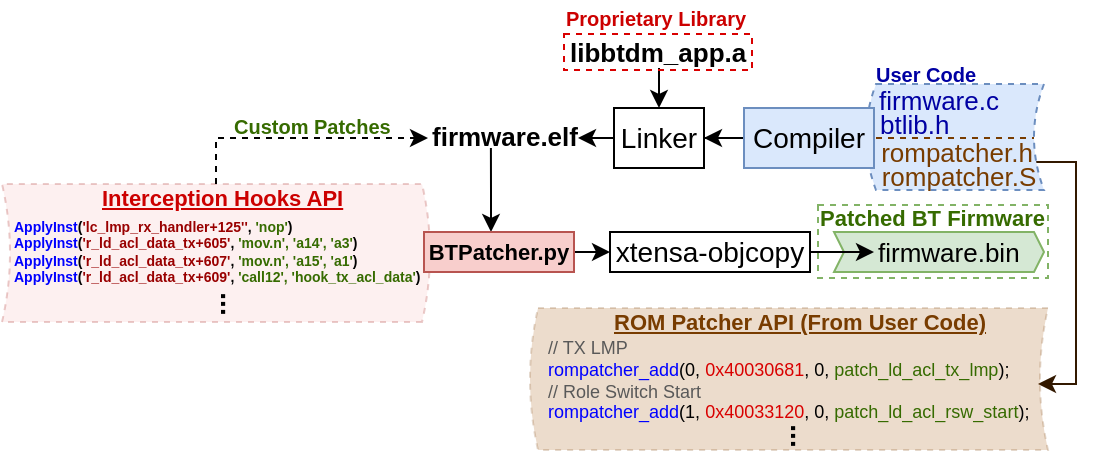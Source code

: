 <mxfile version="16.5.1" type="device"><diagram id="_qQjVdIs16Scj6uenGZk" name="Page-1"><mxGraphModel dx="1543" dy="450" grid="1" gridSize="1" guides="1" tooltips="1" connect="1" arrows="1" fold="1" page="1" pageScale="1" pageWidth="827" pageHeight="1169" math="0" shadow="0"><root><mxCell id="0"/><mxCell id="1" parent="0"/><mxCell id="JqOY526T_nfbIQSiFyCg-20" value="" style="endArrow=classic;html=1;rounded=0;fontSize=10;fontColor=#331900;edgeStyle=orthogonalEdgeStyle;strokeColor=#331900;exitX=0.943;exitY=0.15;exitDx=0;exitDy=0;exitPerimeter=0;" parent="1" edge="1" source="WKz0ekPrfXlPYnhHu_6_-7"><mxGeometry width="50" height="50" relative="1" as="geometry"><mxPoint x="505" y="285" as="sourcePoint"/><mxPoint x="507" y="408" as="targetPoint"/><Array as="points"><mxPoint x="526" y="297"/><mxPoint x="526" y="408"/></Array></mxGeometry></mxCell><mxCell id="JqOY526T_nfbIQSiFyCg-18" value="" style="shape=dataStorage;whiteSpace=wrap;html=1;fixedSize=1;fontSize=14;size=4;fillColor=#A15000;strokeColor=#783C00;dashed=1;rotation=-180;opacity=20;direction=west;" parent="1" vertex="1"><mxGeometry x="253" y="370" width="259" height="71" as="geometry"/></mxCell><mxCell id="BEs6Hhu11vmayXFULjMQ-1" value="" style="rounded=0;whiteSpace=wrap;html=1;dashed=1;fillColor=none;strokeColor=#82b366;" parent="1" vertex="1"><mxGeometry x="397" y="318.5" width="115" height="36.5" as="geometry"/></mxCell><mxCell id="WKz0ekPrfXlPYnhHu_6_-53" value="" style="shape=dataStorage;whiteSpace=wrap;html=1;fixedSize=1;fontSize=14;size=4;fillColor=#f8cecc;strokeColor=#b85450;dashed=1;rotation=-180;opacity=30;" parent="1" vertex="1"><mxGeometry x="-11" y="308" width="214" height="69" as="geometry"/></mxCell><mxCell id="WKz0ekPrfXlPYnhHu_6_-33" value="" style="shape=step;perimeter=stepPerimeter;whiteSpace=wrap;html=1;fixedSize=1;fontSize=13;size=5;fillColor=#d5e8d4;strokeColor=#82b366;align=center;spacingLeft=0;" parent="1" vertex="1"><mxGeometry x="405" y="332" width="105" height="20" as="geometry"/></mxCell><mxCell id="WKz0ekPrfXlPYnhHu_6_-8" value="" style="shape=dataStorage;whiteSpace=wrap;html=1;fixedSize=1;fontSize=14;size=5;fillColor=#dae8fc;strokeColor=#6c8ebf;dashed=1;" parent="1" vertex="1"><mxGeometry x="421" y="258" width="89" height="53" as="geometry"/></mxCell><mxCell id="WKz0ekPrfXlPYnhHu_6_-13" style="edgeStyle=orthogonalEdgeStyle;rounded=0;orthogonalLoop=1;jettySize=auto;html=1;entryX=1;entryY=0.5;entryDx=0;entryDy=0;fontSize=13;" parent="1" source="WKz0ekPrfXlPYnhHu_6_-1" target="WKz0ekPrfXlPYnhHu_6_-2" edge="1"><mxGeometry relative="1" as="geometry"/></mxCell><mxCell id="WKz0ekPrfXlPYnhHu_6_-1" value="Compiler" style="rounded=0;whiteSpace=wrap;html=1;fontSize=14;fillColor=#dae8fc;strokeColor=#6c8ebf;" parent="1" vertex="1"><mxGeometry x="360" y="270" width="65" height="30" as="geometry"/></mxCell><mxCell id="WKz0ekPrfXlPYnhHu_6_-20" style="edgeStyle=orthogonalEdgeStyle;rounded=0;orthogonalLoop=1;jettySize=auto;html=1;exitX=0;exitY=0.5;exitDx=0;exitDy=0;fontSize=13;" parent="1" source="WKz0ekPrfXlPYnhHu_6_-2" edge="1"><mxGeometry relative="1" as="geometry"><mxPoint x="277" y="285" as="targetPoint"/></mxGeometry></mxCell><mxCell id="WKz0ekPrfXlPYnhHu_6_-2" value="Linker" style="rounded=0;whiteSpace=wrap;html=1;fontSize=14;" parent="1" vertex="1"><mxGeometry x="295" y="270" width="45" height="30" as="geometry"/></mxCell><mxCell id="m3NECUsESkGHhrVgEVtG-1" style="edgeStyle=orthogonalEdgeStyle;rounded=0;orthogonalLoop=1;jettySize=auto;html=1;exitX=1;exitY=0.5;exitDx=0;exitDy=0;entryX=0;entryY=0.5;entryDx=0;entryDy=0;" parent="1" source="WKz0ekPrfXlPYnhHu_6_-3" target="WKz0ekPrfXlPYnhHu_6_-26" edge="1"><mxGeometry relative="1" as="geometry"/></mxCell><mxCell id="JqOY526T_nfbIQSiFyCg-13" style="edgeStyle=orthogonalEdgeStyle;rounded=0;orthogonalLoop=1;jettySize=auto;html=1;exitX=0.629;exitY=1.001;exitDx=0;exitDy=0;entryX=0.5;entryY=0;entryDx=0;entryDy=0;fontSize=10;fontColor=#0000A3;exitPerimeter=0;" parent="1" source="WKz0ekPrfXlPYnhHu_6_-16" edge="1"><mxGeometry relative="1" as="geometry"><mxPoint x="233.5" y="332" as="targetPoint"/></mxGeometry></mxCell><mxCell id="WKz0ekPrfXlPYnhHu_6_-3" value="BTPatcher.py" style="rounded=0;whiteSpace=wrap;html=1;fontSize=11;fillColor=#f8cecc;strokeColor=#b85450;fontStyle=1" parent="1" vertex="1"><mxGeometry x="200" y="332" width="75" height="20" as="geometry"/></mxCell><mxCell id="WKz0ekPrfXlPYnhHu_6_-5" value="&lt;font color=&quot;#0000a3&quot;&gt;firmware.c&lt;/font&gt;" style="text;html=1;align=center;verticalAlign=middle;resizable=0;points=[];autosize=1;fontSize=13;" parent="1" vertex="1"><mxGeometry x="421" y="255" width="71" height="21" as="geometry"/></mxCell><mxCell id="WKz0ekPrfXlPYnhHu_6_-6" value="&lt;font color=&quot;#783c00&quot;&gt;rompatcher.h&lt;/font&gt;" style="text;html=1;align=center;verticalAlign=middle;resizable=0;points=[];autosize=1;fontSize=13;" parent="1" vertex="1"><mxGeometry x="423" y="282" width="86" height="20" as="geometry"/></mxCell><mxCell id="WKz0ekPrfXlPYnhHu_6_-7" value="&lt;font color=&quot;#783c00&quot;&gt;rompatcher.S&lt;/font&gt;" style="text;html=1;align=center;verticalAlign=middle;resizable=0;points=[];autosize=1;fontSize=13;snapToPoint=0;" parent="1" vertex="1"><mxGeometry x="423" y="294" width="88" height="20" as="geometry"/></mxCell><mxCell id="WKz0ekPrfXlPYnhHu_6_-12" value="&lt;p style=&quot;margin: 0px ; text-indent: 0px ; font-size: 13px&quot;&gt;&lt;font color=&quot;#0000a3&quot;&gt;btlib.h&lt;/font&gt;&lt;/p&gt;" style="text;whiteSpace=wrap;html=1;fontSize=13;" parent="1" vertex="1"><mxGeometry x="426" y="263.5" width="55" height="30" as="geometry"/></mxCell><mxCell id="WKz0ekPrfXlPYnhHu_6_-18" style="edgeStyle=orthogonalEdgeStyle;rounded=0;orthogonalLoop=1;jettySize=auto;html=1;exitX=0.5;exitY=1;exitDx=0;exitDy=0;entryX=0.5;entryY=0;entryDx=0;entryDy=0;fontSize=13;" parent="1" source="WKz0ekPrfXlPYnhHu_6_-14" target="WKz0ekPrfXlPYnhHu_6_-2" edge="1"><mxGeometry relative="1" as="geometry"/></mxCell><mxCell id="JqOY526T_nfbIQSiFyCg-7" style="edgeStyle=orthogonalEdgeStyle;rounded=0;orthogonalLoop=1;jettySize=auto;html=1;fontSize=10;fontColor=#D90000;dashed=1;entryX=0;entryY=0.75;entryDx=0;entryDy=0;" parent="1" source="WKz0ekPrfXlPYnhHu_6_-53" target="WKz0ekPrfXlPYnhHu_6_-16" edge="1"><mxGeometry relative="1" as="geometry"/></mxCell><mxCell id="WKz0ekPrfXlPYnhHu_6_-14" value="&lt;span style=&quot;color: rgb(0, 0, 0); font-family: helvetica; font-size: 13px; font-style: normal; letter-spacing: normal; text-align: left; text-indent: 0px; text-transform: none; word-spacing: 0px; display: inline; float: none;&quot;&gt;libbtdm_app.a&lt;/span&gt;" style="text;whiteSpace=wrap;html=1;fontSize=13;fontStyle=1;labelBackgroundColor=none;direction=east;" parent="1" vertex="1"><mxGeometry x="270.75" y="228" width="93.5" height="22" as="geometry"/></mxCell><mxCell id="WKz0ekPrfXlPYnhHu_6_-16" value="&lt;span style=&quot;color: rgb(0, 0, 0); font-family: helvetica; font-size: 13px; font-style: normal; letter-spacing: normal; text-align: left; text-indent: 0px; text-transform: none; word-spacing: 0px; display: inline; float: none;&quot;&gt;firmware.elf&lt;/span&gt;" style="text;whiteSpace=wrap;html=1;fontSize=13;labelBackgroundColor=none;fontStyle=1" parent="1" vertex="1"><mxGeometry x="202" y="270" width="50" height="20" as="geometry"/></mxCell><mxCell id="WKz0ekPrfXlPYnhHu_6_-32" style="edgeStyle=orthogonalEdgeStyle;rounded=0;orthogonalLoop=1;jettySize=auto;html=1;exitX=1;exitY=0.5;exitDx=0;exitDy=0;entryX=0;entryY=0.75;entryDx=0;entryDy=0;fontSize=13;fontColor=#33445C;" parent="1" source="WKz0ekPrfXlPYnhHu_6_-26" target="WKz0ekPrfXlPYnhHu_6_-27" edge="1"><mxGeometry relative="1" as="geometry"/></mxCell><mxCell id="WKz0ekPrfXlPYnhHu_6_-26" value="xtensa-objcopy" style="rounded=0;whiteSpace=wrap;html=1;fontSize=14;" parent="1" vertex="1"><mxGeometry x="293" y="332" width="100" height="20" as="geometry"/></mxCell><mxCell id="WKz0ekPrfXlPYnhHu_6_-27" value="&lt;span style=&quot;color: rgb(0, 0, 0); font-family: helvetica; font-size: 13px; font-style: normal; font-weight: 400; letter-spacing: normal; text-align: left; text-indent: 0px; text-transform: none; word-spacing: 0px; display: inline; float: none;&quot;&gt;firmware.bin&lt;/span&gt;" style="text;whiteSpace=wrap;html=1;fontSize=13;labelBackgroundColor=none;" parent="1" vertex="1"><mxGeometry x="425" y="327.5" width="50" height="20" as="geometry"/></mxCell><mxCell id="WKz0ekPrfXlPYnhHu_6_-34" value="&lt;font color=&quot;#366b00&quot;&gt;Patched BT Firmware&lt;/font&gt;" style="text;html=1;align=left;verticalAlign=middle;resizable=0;points=[];autosize=1;fontSize=11;fontStyle=1;fontColor=#004522;" parent="1" vertex="1"><mxGeometry x="396" y="316" width="124" height="18" as="geometry"/></mxCell><mxCell id="WKz0ekPrfXlPYnhHu_6_-52" value="&lt;u&gt;Interception Hooks API&lt;/u&gt;" style="text;html=1;align=left;verticalAlign=middle;resizable=0;points=[];autosize=1;fontSize=11;fontStyle=1;fontColor=#CC0000;allowArrows=0;connectable=0;" parent="1" vertex="1"><mxGeometry x="37" y="306" width="132" height="18" as="geometry"/></mxCell><mxCell id="BEs6Hhu11vmayXFULjMQ-5" value="&lt;div&gt;&lt;font color=&quot;#0000ff&quot;&gt;ApplyInst&lt;/font&gt;(&lt;font color=&quot;#990000&quot;&gt;'lc_lmp_rx_handler+125''&lt;/font&gt;,&amp;nbsp;&lt;font color=&quot;#366b00&quot;&gt;'nop'&lt;/font&gt;)&lt;font color=&quot;#0000ff&quot;&gt;&lt;br&gt;&lt;/font&gt;&lt;/div&gt;&lt;div&gt;&lt;font color=&quot;#0000ff&quot;&gt;ApplyInst&lt;/font&gt;(&lt;font color=&quot;#990000&quot;&gt;'r_ld_acl_data_tx+605'&lt;/font&gt;, &lt;font color=&quot;#366b00&quot;&gt;'mov.n', 'a14', 'a3'&lt;/font&gt;)&lt;/div&gt;&lt;div&gt;&lt;font color=&quot;#0000ff&quot;&gt;ApplyInst&lt;/font&gt;(&lt;font color=&quot;#990000&quot;&gt;'r_ld_acl_data_tx+607'&lt;/font&gt;, &lt;font color=&quot;#366b00&quot;&gt;'mov.n', 'a15', 'a1'&lt;/font&gt;)&lt;/div&gt;&lt;div&gt;&lt;font color=&quot;#0000ff&quot;&gt;ApplyInst&lt;/font&gt;(&lt;font color=&quot;#990000&quot;&gt;'r_ld_acl_data_tx+609'&lt;/font&gt;,&lt;span&gt; &lt;/span&gt;&lt;font color=&quot;#366b00&quot;&gt;&lt;span&gt;'call12'&lt;/span&gt;, &lt;span&gt;'hook_tx_acl_data'&lt;/span&gt;&lt;/font&gt;)&lt;/div&gt;" style="text;html=1;align=left;verticalAlign=middle;resizable=0;points=[];autosize=1;strokeColor=none;fillColor=none;fontSize=7;fontColor=#000000;fontStyle=1" parent="1" vertex="1"><mxGeometry x="-7" y="323" width="214" height="37" as="geometry"/></mxCell><mxCell id="JqOY526T_nfbIQSiFyCg-1" value="..." style="text;html=1;align=center;verticalAlign=middle;resizable=0;points=[];autosize=1;fontSize=14;fontStyle=1;rotation=90;" parent="1" vertex="1"><mxGeometry x="92" y="356" width="23" height="22" as="geometry"/></mxCell><mxCell id="JqOY526T_nfbIQSiFyCg-3" value="" style="whiteSpace=wrap;html=1;fontSize=14;fillColor=none;strokeColor=#D90000;dashed=1;allowArrows=0;connectable=0;" parent="1" vertex="1"><mxGeometry x="270" y="233" width="94" height="18" as="geometry"/></mxCell><mxCell id="JqOY526T_nfbIQSiFyCg-4" value="Proprietary Library" style="text;html=1;align=left;verticalAlign=middle;resizable=0;points=[];autosize=1;fontSize=10;fontStyle=1;fontColor=#CC0000;" parent="1" vertex="1"><mxGeometry x="269" y="216" width="101" height="17" as="geometry"/></mxCell><mxCell id="JqOY526T_nfbIQSiFyCg-8" value="Custom Patches" style="text;html=1;align=left;verticalAlign=middle;resizable=0;points=[];autosize=1;fontSize=10;fontStyle=1;fontColor=#366B00;" parent="1" vertex="1"><mxGeometry x="103" y="270" width="89" height="17" as="geometry"/></mxCell><mxCell id="JqOY526T_nfbIQSiFyCg-9" value="User Code" style="text;html=1;align=left;verticalAlign=middle;resizable=0;points=[];autosize=1;fontSize=10;fontStyle=1;fontColor=#0000A3;" parent="1" vertex="1"><mxGeometry x="424" y="244" width="61" height="17" as="geometry"/></mxCell><mxCell id="JqOY526T_nfbIQSiFyCg-16" value="&lt;div style=&quot;font-size: 9px&quot;&gt;&lt;font color=&quot;#595959&quot; style=&quot;font-size: 9px&quot;&gt;// TX LMP&lt;/font&gt;&lt;/div&gt;&lt;div style=&quot;font-size: 9px&quot;&gt;&lt;font style=&quot;font-size: 9px&quot;&gt;&lt;font color=&quot;#0000ff&quot; style=&quot;font-size: 9px&quot;&gt;rompatcher_add&lt;/font&gt;(0, &lt;font color=&quot;#d90000&quot; style=&quot;font-size: 9px&quot;&gt;0x40030681&lt;/font&gt;, 0, &lt;font color=&quot;#366b00&quot; style=&quot;font-size: 9px&quot;&gt;patch_ld_acl_tx_lmp&lt;/font&gt;);&lt;/font&gt;&lt;/div&gt;&lt;div style=&quot;font-size: 9px&quot;&gt;&lt;div&gt;&lt;font color=&quot;#595959&quot; style=&quot;font-size: 9px&quot;&gt;// Role Switch Start&lt;/font&gt;&lt;/div&gt;&lt;/div&gt;&lt;div style=&quot;font-size: 9px&quot;&gt;&lt;font style=&quot;font-size: 9px&quot;&gt;&lt;font color=&quot;#0000ff&quot; style=&quot;font-size: 9px&quot;&gt;rompatcher_add&lt;/font&gt;(1, &lt;font color=&quot;#d90000&quot; style=&quot;font-size: 9px&quot;&gt;0x40033120&lt;/font&gt;, 0, &lt;font color=&quot;#366b00&quot; style=&quot;font-size: 9px&quot;&gt;patch_ld_acl_rsw_start&lt;/font&gt;);&lt;/font&gt;&lt;br&gt;&lt;/div&gt;" style="text;html=1;align=left;verticalAlign=middle;resizable=0;points=[];autosize=1;strokeColor=none;fillColor=none;fontSize=10;fontColor=#000000;" parent="1" vertex="1"><mxGeometry x="260" y="379" width="252" height="53" as="geometry"/></mxCell><mxCell id="JqOY526T_nfbIQSiFyCg-17" value="..." style="text;html=1;align=center;verticalAlign=middle;resizable=0;points=[];autosize=1;fontSize=14;fontStyle=1;rotation=90;" parent="1" vertex="1"><mxGeometry x="377" y="422" width="23" height="22" as="geometry"/></mxCell><mxCell id="JqOY526T_nfbIQSiFyCg-19" value="&lt;u&gt;ROM Patcher API (From User Code)&lt;/u&gt;" style="text;html=1;align=left;verticalAlign=middle;resizable=0;points=[];autosize=1;fontSize=11;fontStyle=1;fontColor=#783C00;allowArrows=0;connectable=0;" parent="1" vertex="1"><mxGeometry x="293" y="368" width="197" height="18" as="geometry"/></mxCell><mxCell id="f1y01UbhxIq1RAC0v37L-1" value="" style="endArrow=none;html=1;rounded=0;fontSize=10;fontColor=#783C00;exitX=0.981;exitY=-0.098;exitDx=0;exitDy=0;exitPerimeter=0;endFill=0;dashed=1;strokeColor=#783C00;strokeWidth=1;" edge="1" parent="1"><mxGeometry width="50" height="50" relative="1" as="geometry"><mxPoint x="425.998" y="285.04" as="sourcePoint"/><mxPoint x="505" y="285" as="targetPoint"/></mxGeometry></mxCell></root></mxGraphModel></diagram></mxfile>